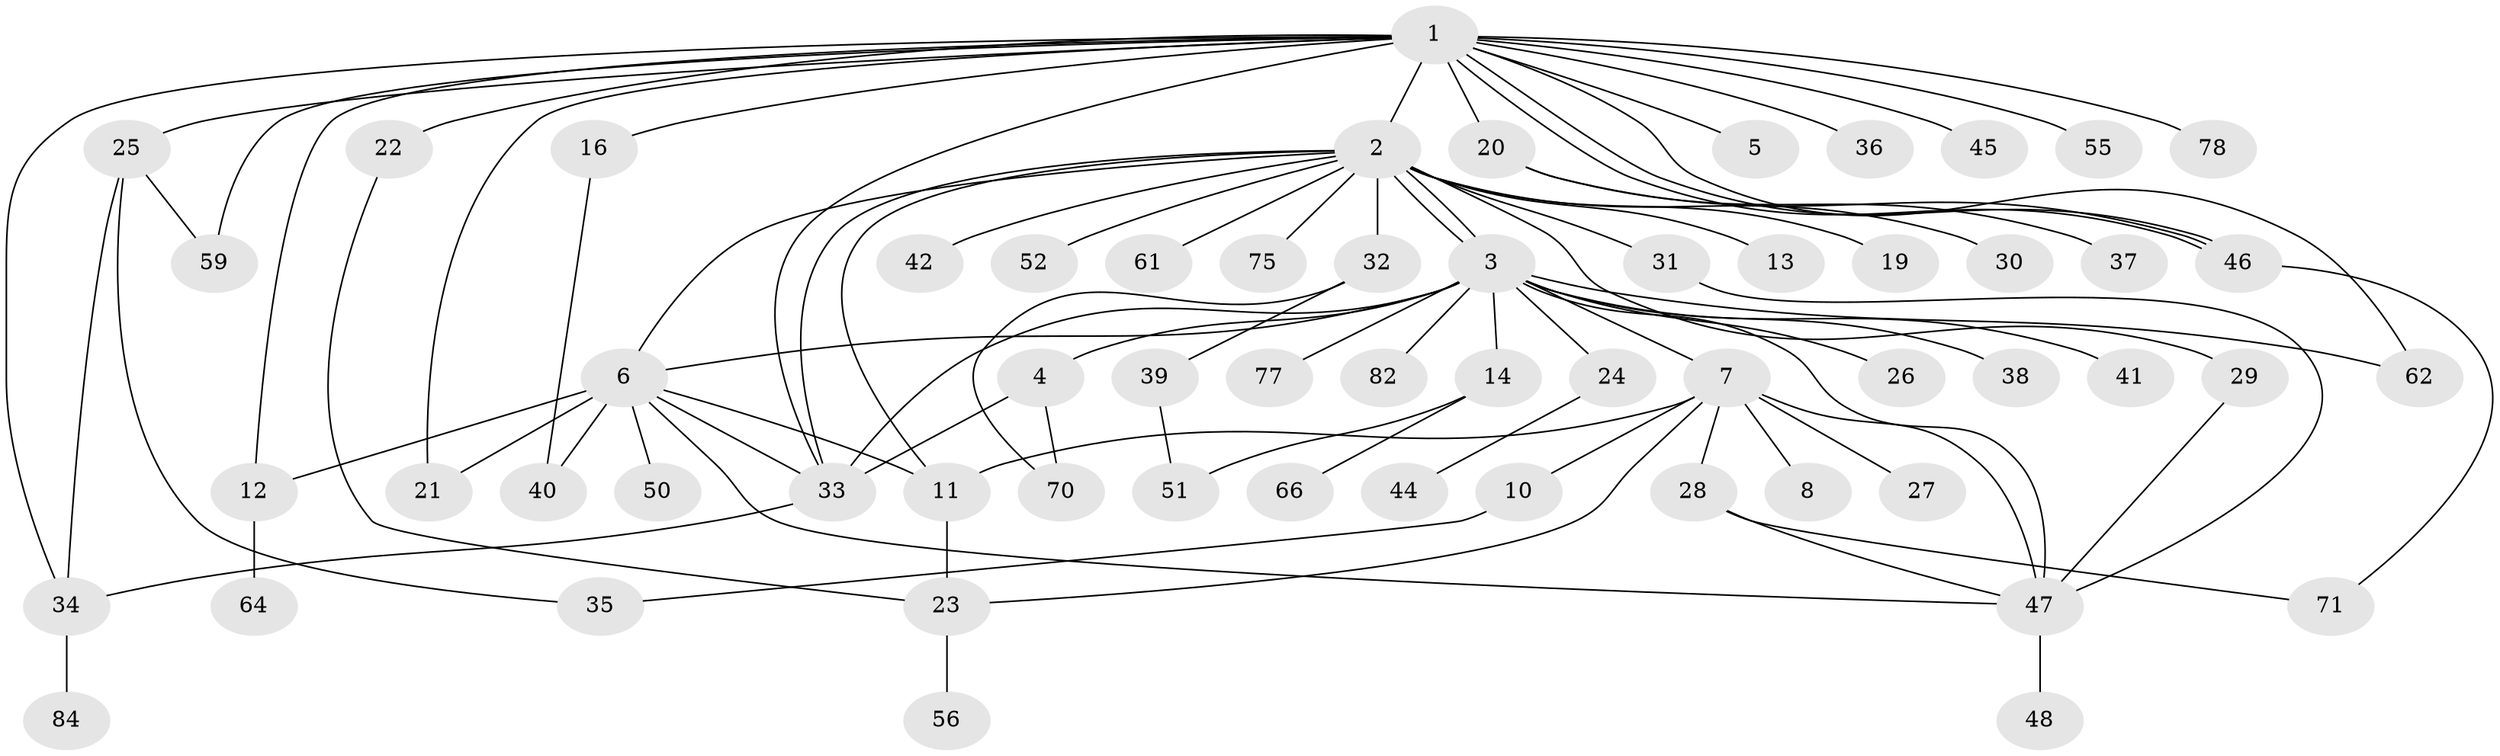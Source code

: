// original degree distribution, {18: 0.011627906976744186, 16: 0.023255813953488372, 3: 0.11627906976744186, 1: 0.45348837209302323, 7: 0.023255813953488372, 10: 0.011627906976744186, 2: 0.2441860465116279, 4: 0.08139534883720931, 6: 0.023255813953488372, 5: 0.011627906976744186}
// Generated by graph-tools (version 1.1) at 2025/18/03/04/25 18:18:18]
// undirected, 60 vertices, 87 edges
graph export_dot {
graph [start="1"]
  node [color=gray90,style=filled];
  1;
  2;
  3;
  4;
  5;
  6 [super="+60+9+15+17"];
  7 [super="+74+18"];
  8;
  10;
  11 [super="+73"];
  12;
  13;
  14 [super="+53"];
  16 [super="+80+69"];
  19;
  20;
  21;
  22 [super="+43"];
  23;
  24;
  25;
  26;
  27;
  28;
  29;
  30;
  31;
  32;
  33 [super="+49+57"];
  34;
  35;
  36;
  37;
  38;
  39;
  40;
  41;
  42;
  44;
  45;
  46;
  47 [super="+72+54"];
  48;
  50;
  51;
  52;
  55;
  56;
  59 [super="+76"];
  61 [super="+85"];
  62;
  64;
  66 [super="+79+68"];
  70;
  71 [super="+81+83"];
  75;
  77;
  78;
  82;
  84;
  1 -- 2;
  1 -- 5;
  1 -- 12;
  1 -- 16;
  1 -- 20;
  1 -- 21;
  1 -- 22;
  1 -- 25;
  1 -- 33;
  1 -- 34;
  1 -- 36;
  1 -- 45;
  1 -- 46;
  1 -- 46;
  1 -- 55;
  1 -- 59;
  1 -- 62;
  1 -- 78;
  2 -- 3;
  2 -- 3;
  2 -- 13;
  2 -- 19;
  2 -- 29;
  2 -- 30;
  2 -- 31;
  2 -- 32;
  2 -- 42;
  2 -- 52;
  2 -- 61;
  2 -- 75;
  2 -- 33;
  2 -- 11;
  2 -- 6;
  3 -- 4;
  3 -- 6 [weight=2];
  3 -- 7;
  3 -- 14;
  3 -- 24;
  3 -- 26;
  3 -- 33;
  3 -- 38;
  3 -- 41;
  3 -- 47;
  3 -- 62;
  3 -- 77;
  3 -- 82;
  4 -- 33;
  4 -- 70;
  6 -- 11;
  6 -- 12;
  6 -- 33;
  6 -- 50;
  6 -- 21;
  6 -- 47;
  6 -- 40;
  7 -- 8;
  7 -- 10;
  7 -- 23;
  7 -- 27;
  7 -- 28;
  7 -- 11;
  7 -- 47;
  10 -- 35;
  11 -- 23;
  12 -- 64;
  14 -- 51;
  14 -- 66;
  16 -- 40;
  20 -- 37;
  20 -- 46;
  22 -- 23;
  23 -- 56;
  24 -- 44;
  25 -- 34;
  25 -- 35;
  25 -- 59;
  28 -- 71;
  28 -- 47;
  29 -- 47;
  31 -- 47;
  32 -- 39;
  32 -- 70;
  33 -- 34;
  34 -- 84;
  39 -- 51;
  46 -- 71;
  47 -- 48;
}
